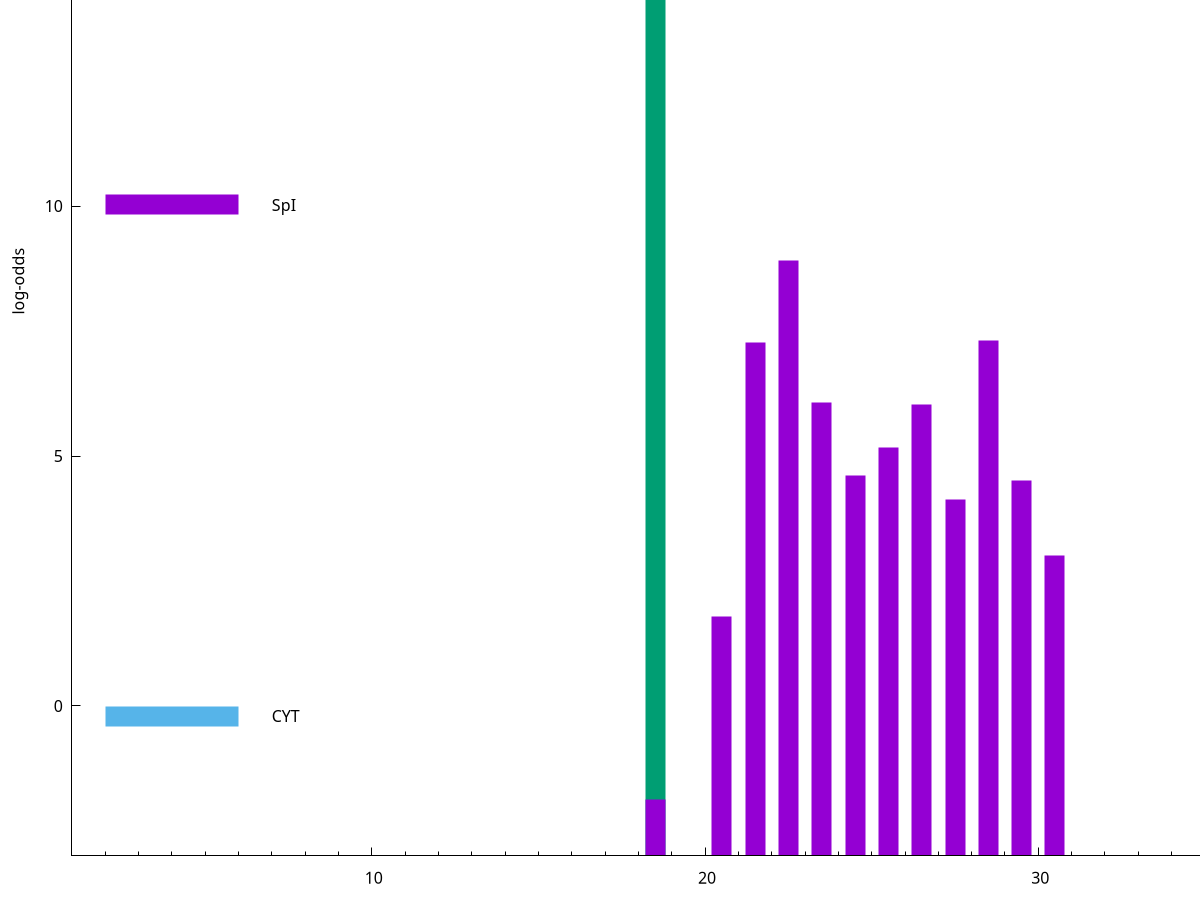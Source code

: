 set title "LipoP predictions for SRR4017833.gff"
set size 2., 1.4
set xrange [1:70] 
set mxtics 10
set yrange [-3:20]
set y2range [0:23]
set ylabel "log-odds"
set term postscript eps color solid "Helvetica" 30
set output "SRR4017833.gff116.eps"
set arrow from 2,14.7265 to 6,14.7265 nohead lt 2 lw 20
set label "SpII" at 7,14.7265
set arrow from 2,10.0245 to 6,10.0245 nohead lt 1 lw 20
set label "SpI" at 7,10.0245
set arrow from 2,-0.200913 to 6,-0.200913 nohead lt 3 lw 20
set label "CYT" at 7,-0.200913
set arrow from 2,14.7265 to 6,14.7265 nohead lt 2 lw 20
set label "SpII" at 7,14.7265
# NOTE: The scores below are the log-odds scores with the threshold
# NOTE: subtracted (a hack to make gnuplot make the histogram all
# NOTE: look nice).
plot "-" axes x1y2 title "" with impulses lt 2 lw 20, "-" axes x1y2 title "" with impulses lt 1 lw 20
18.500000 17.726500
e
22.500000 11.919760
28.500000 10.309100
21.500000 10.268220
23.500000 9.061460
26.500000 9.026250
25.500000 8.170450
24.500000 7.606080
29.500000 7.507530
27.500000 7.133140
30.500000 6.016660
20.500000 4.791900
18.500000 1.135870
e
exit
